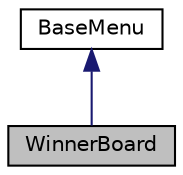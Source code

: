 digraph "WinnerBoard"
{
 // LATEX_PDF_SIZE
  edge [fontname="Helvetica",fontsize="10",labelfontname="Helvetica",labelfontsize="10"];
  node [fontname="Helvetica",fontsize="10",shape=record];
  Node1 [label="WinnerBoard",height=0.2,width=0.4,color="black", fillcolor="grey75", style="filled", fontcolor="black",tooltip="A class to manage and display the winning screen of the game."];
  Node2 -> Node1 [dir="back",color="midnightblue",fontsize="10",style="solid"];
  Node2 [label="BaseMenu",height=0.2,width=0.4,color="black", fillcolor="white", style="filled",URL="$classBaseMenu.html",tooltip="A base class for creating menus in an SFML application."];
}
